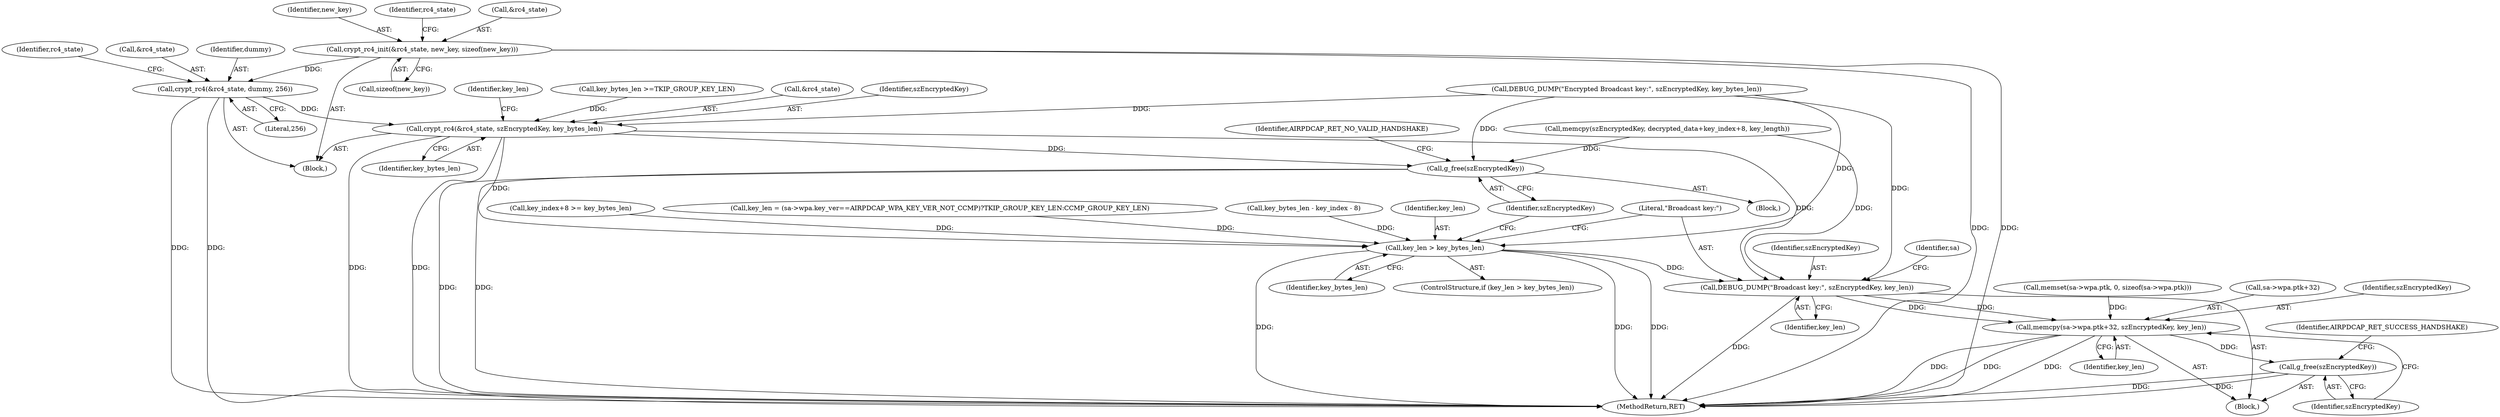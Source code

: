 digraph "0_wireshark_b6d838eebf4456192360654092e5587c5207f185@API" {
"1000298" [label="(Call,crypt_rc4(&rc4_state, dummy, 256))"];
"1000292" [label="(Call,crypt_rc4_init(&rc4_state, new_key, sizeof(new_key)))"];
"1000303" [label="(Call,crypt_rc4(&rc4_state, szEncryptedKey, key_bytes_len))"];
"1000485" [label="(Call,key_len > key_bytes_len)"];
"1000493" [label="(Call,DEBUG_DUMP(\"Broadcast key:\", szEncryptedKey, key_len))"];
"1000521" [label="(Call,memcpy(sa->wpa.ptk+32, szEncryptedKey, key_len))"];
"1000531" [label="(Call,g_free(szEncryptedKey))"];
"1000489" [label="(Call,g_free(szEncryptedKey))"];
"1000292" [label="(Call,crypt_rc4_init(&rc4_state, new_key, sizeof(new_key)))"];
"1000307" [label="(Identifier,key_bytes_len)"];
"1000486" [label="(Identifier,key_len)"];
"1000490" [label="(Identifier,szEncryptedKey)"];
"1000495" [label="(Identifier,szEncryptedKey)"];
"1000473" [label="(Identifier,key_len)"];
"1000522" [label="(Call,sa->wpa.ptk+32)"];
"1000530" [label="(Identifier,key_len)"];
"1000531" [label="(Call,g_free(szEncryptedKey))"];
"1000416" [label="(Call,key_index+8 >= key_bytes_len)"];
"1000496" [label="(Identifier,key_len)"];
"1000487" [label="(Identifier,key_bytes_len)"];
"1000301" [label="(Identifier,dummy)"];
"1000303" [label="(Call,crypt_rc4(&rc4_state, szEncryptedKey, key_bytes_len))"];
"1000225" [label="(Call,DEBUG_DUMP(\"Encrypted Broadcast key:\", szEncryptedKey, key_bytes_len))"];
"1000295" [label="(Identifier,new_key)"];
"1000499" [label="(Identifier,sa)"];
"1000485" [label="(Call,key_len > key_bytes_len)"];
"1000529" [label="(Identifier,szEncryptedKey)"];
"1000305" [label="(Identifier,rc4_state)"];
"1000535" [label="(MethodReturn,RET)"];
"1000142" [label="(Block,)"];
"1000271" [label="(Call,key_bytes_len >=TKIP_GROUP_KEY_LEN)"];
"1000494" [label="(Literal,\"Broadcast key:\")"];
"1000492" [label="(Identifier,AIRPDCAP_RET_NO_VALID_HANDSHAKE)"];
"1000298" [label="(Call,crypt_rc4(&rc4_state, dummy, 256))"];
"1000488" [label="(Block,)"];
"1000299" [label="(Call,&rc4_state)"];
"1000300" [label="(Identifier,rc4_state)"];
"1000472" [label="(Call,key_len = (sa->wpa.key_ver==AIRPDCAP_WPA_KEY_VER_NOT_CCMP)?TKIP_GROUP_KEY_LEN:CCMP_GROUP_KEY_LEN)"];
"1000508" [label="(Call,memset(sa->wpa.ptk, 0, sizeof(sa->wpa.ptk)))"];
"1000489" [label="(Call,g_free(szEncryptedKey))"];
"1000293" [label="(Call,&rc4_state)"];
"1000532" [label="(Identifier,szEncryptedKey)"];
"1000304" [label="(Call,&rc4_state)"];
"1000423" [label="(Call,key_bytes_len - key_index - 8)"];
"1000493" [label="(Call,DEBUG_DUMP(\"Broadcast key:\", szEncryptedKey, key_len))"];
"1000306" [label="(Identifier,szEncryptedKey)"];
"1000521" [label="(Call,memcpy(sa->wpa.ptk+32, szEncryptedKey, key_len))"];
"1000260" [label="(Block,)"];
"1000484" [label="(ControlStructure,if (key_len > key_bytes_len))"];
"1000534" [label="(Identifier,AIRPDCAP_RET_SUCCESS_HANDSHAKE)"];
"1000435" [label="(Call,memcpy(szEncryptedKey, decrypted_data+key_index+8, key_length))"];
"1000302" [label="(Literal,256)"];
"1000296" [label="(Call,sizeof(new_key))"];
"1000298" -> "1000260"  [label="AST: "];
"1000298" -> "1000302"  [label="CFG: "];
"1000299" -> "1000298"  [label="AST: "];
"1000301" -> "1000298"  [label="AST: "];
"1000302" -> "1000298"  [label="AST: "];
"1000305" -> "1000298"  [label="CFG: "];
"1000298" -> "1000535"  [label="DDG: "];
"1000298" -> "1000535"  [label="DDG: "];
"1000292" -> "1000298"  [label="DDG: "];
"1000298" -> "1000303"  [label="DDG: "];
"1000292" -> "1000260"  [label="AST: "];
"1000292" -> "1000296"  [label="CFG: "];
"1000293" -> "1000292"  [label="AST: "];
"1000295" -> "1000292"  [label="AST: "];
"1000296" -> "1000292"  [label="AST: "];
"1000300" -> "1000292"  [label="CFG: "];
"1000292" -> "1000535"  [label="DDG: "];
"1000292" -> "1000535"  [label="DDG: "];
"1000303" -> "1000260"  [label="AST: "];
"1000303" -> "1000307"  [label="CFG: "];
"1000304" -> "1000303"  [label="AST: "];
"1000306" -> "1000303"  [label="AST: "];
"1000307" -> "1000303"  [label="AST: "];
"1000473" -> "1000303"  [label="CFG: "];
"1000303" -> "1000535"  [label="DDG: "];
"1000303" -> "1000535"  [label="DDG: "];
"1000225" -> "1000303"  [label="DDG: "];
"1000271" -> "1000303"  [label="DDG: "];
"1000303" -> "1000485"  [label="DDG: "];
"1000303" -> "1000489"  [label="DDG: "];
"1000303" -> "1000493"  [label="DDG: "];
"1000485" -> "1000484"  [label="AST: "];
"1000485" -> "1000487"  [label="CFG: "];
"1000486" -> "1000485"  [label="AST: "];
"1000487" -> "1000485"  [label="AST: "];
"1000490" -> "1000485"  [label="CFG: "];
"1000494" -> "1000485"  [label="CFG: "];
"1000485" -> "1000535"  [label="DDG: "];
"1000485" -> "1000535"  [label="DDG: "];
"1000485" -> "1000535"  [label="DDG: "];
"1000472" -> "1000485"  [label="DDG: "];
"1000225" -> "1000485"  [label="DDG: "];
"1000416" -> "1000485"  [label="DDG: "];
"1000423" -> "1000485"  [label="DDG: "];
"1000485" -> "1000493"  [label="DDG: "];
"1000493" -> "1000142"  [label="AST: "];
"1000493" -> "1000496"  [label="CFG: "];
"1000494" -> "1000493"  [label="AST: "];
"1000495" -> "1000493"  [label="AST: "];
"1000496" -> "1000493"  [label="AST: "];
"1000499" -> "1000493"  [label="CFG: "];
"1000493" -> "1000535"  [label="DDG: "];
"1000225" -> "1000493"  [label="DDG: "];
"1000435" -> "1000493"  [label="DDG: "];
"1000493" -> "1000521"  [label="DDG: "];
"1000493" -> "1000521"  [label="DDG: "];
"1000521" -> "1000142"  [label="AST: "];
"1000521" -> "1000530"  [label="CFG: "];
"1000522" -> "1000521"  [label="AST: "];
"1000529" -> "1000521"  [label="AST: "];
"1000530" -> "1000521"  [label="AST: "];
"1000532" -> "1000521"  [label="CFG: "];
"1000521" -> "1000535"  [label="DDG: "];
"1000521" -> "1000535"  [label="DDG: "];
"1000521" -> "1000535"  [label="DDG: "];
"1000508" -> "1000521"  [label="DDG: "];
"1000521" -> "1000531"  [label="DDG: "];
"1000531" -> "1000142"  [label="AST: "];
"1000531" -> "1000532"  [label="CFG: "];
"1000532" -> "1000531"  [label="AST: "];
"1000534" -> "1000531"  [label="CFG: "];
"1000531" -> "1000535"  [label="DDG: "];
"1000531" -> "1000535"  [label="DDG: "];
"1000489" -> "1000488"  [label="AST: "];
"1000489" -> "1000490"  [label="CFG: "];
"1000490" -> "1000489"  [label="AST: "];
"1000492" -> "1000489"  [label="CFG: "];
"1000489" -> "1000535"  [label="DDG: "];
"1000489" -> "1000535"  [label="DDG: "];
"1000225" -> "1000489"  [label="DDG: "];
"1000435" -> "1000489"  [label="DDG: "];
}
